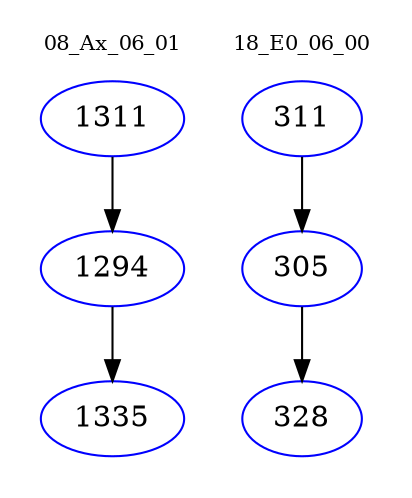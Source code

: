 digraph{
subgraph cluster_0 {
color = white
label = "08_Ax_06_01";
fontsize=10;
T0_1311 [label="1311", color="blue"]
T0_1311 -> T0_1294 [color="black"]
T0_1294 [label="1294", color="blue"]
T0_1294 -> T0_1335 [color="black"]
T0_1335 [label="1335", color="blue"]
}
subgraph cluster_1 {
color = white
label = "18_E0_06_00";
fontsize=10;
T1_311 [label="311", color="blue"]
T1_311 -> T1_305 [color="black"]
T1_305 [label="305", color="blue"]
T1_305 -> T1_328 [color="black"]
T1_328 [label="328", color="blue"]
}
}
